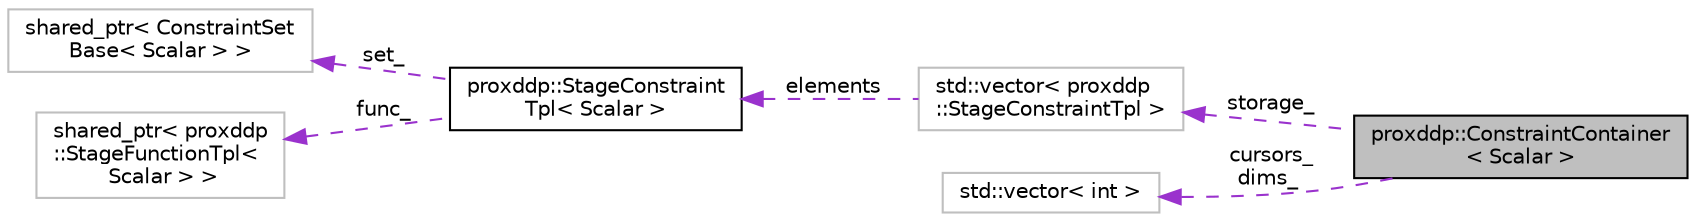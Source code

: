 digraph "proxddp::ConstraintContainer&lt; Scalar &gt;"
{
 // LATEX_PDF_SIZE
  bgcolor="transparent";
  edge [fontname="Helvetica",fontsize="10",labelfontname="Helvetica",labelfontsize="10"];
  node [fontname="Helvetica",fontsize="10",shape=record];
  rankdir="LR";
  Node1 [label="proxddp::ConstraintContainer\l\< Scalar \>",height=0.2,width=0.4,color="black", fillcolor="grey75", style="filled", fontcolor="black",tooltip="Convenience class to manage a stack of constraints."];
  Node2 -> Node1 [dir="back",color="darkorchid3",fontsize="10",style="dashed",label=" storage_" ,fontname="Helvetica"];
  Node2 [label="std::vector\< proxddp\l::StageConstraintTpl \>",height=0.2,width=0.4,color="grey75",tooltip=" "];
  Node3 -> Node2 [dir="back",color="darkorchid3",fontsize="10",style="dashed",label=" elements" ,fontname="Helvetica"];
  Node3 [label="proxddp::StageConstraint\lTpl\< Scalar \>",height=0.2,width=0.4,color="black",URL="$structproxddp_1_1StageConstraintTpl.html",tooltip="Simple struct holding together a function and set, to describe a constraint."];
  Node4 -> Node3 [dir="back",color="darkorchid3",fontsize="10",style="dashed",label=" set_" ,fontname="Helvetica"];
  Node4 [label="shared_ptr\< ConstraintSet\lBase\< Scalar \> \>",height=0.2,width=0.4,color="grey75",tooltip=" "];
  Node5 -> Node3 [dir="back",color="darkorchid3",fontsize="10",style="dashed",label=" func_" ,fontname="Helvetica"];
  Node5 [label="shared_ptr\< proxddp\l::StageFunctionTpl\<\l Scalar \> \>",height=0.2,width=0.4,color="grey75",tooltip=" "];
  Node6 -> Node1 [dir="back",color="darkorchid3",fontsize="10",style="dashed",label=" cursors_\ndims_" ,fontname="Helvetica"];
  Node6 [label="std::vector\< int \>",height=0.2,width=0.4,color="grey75",tooltip=" "];
}
